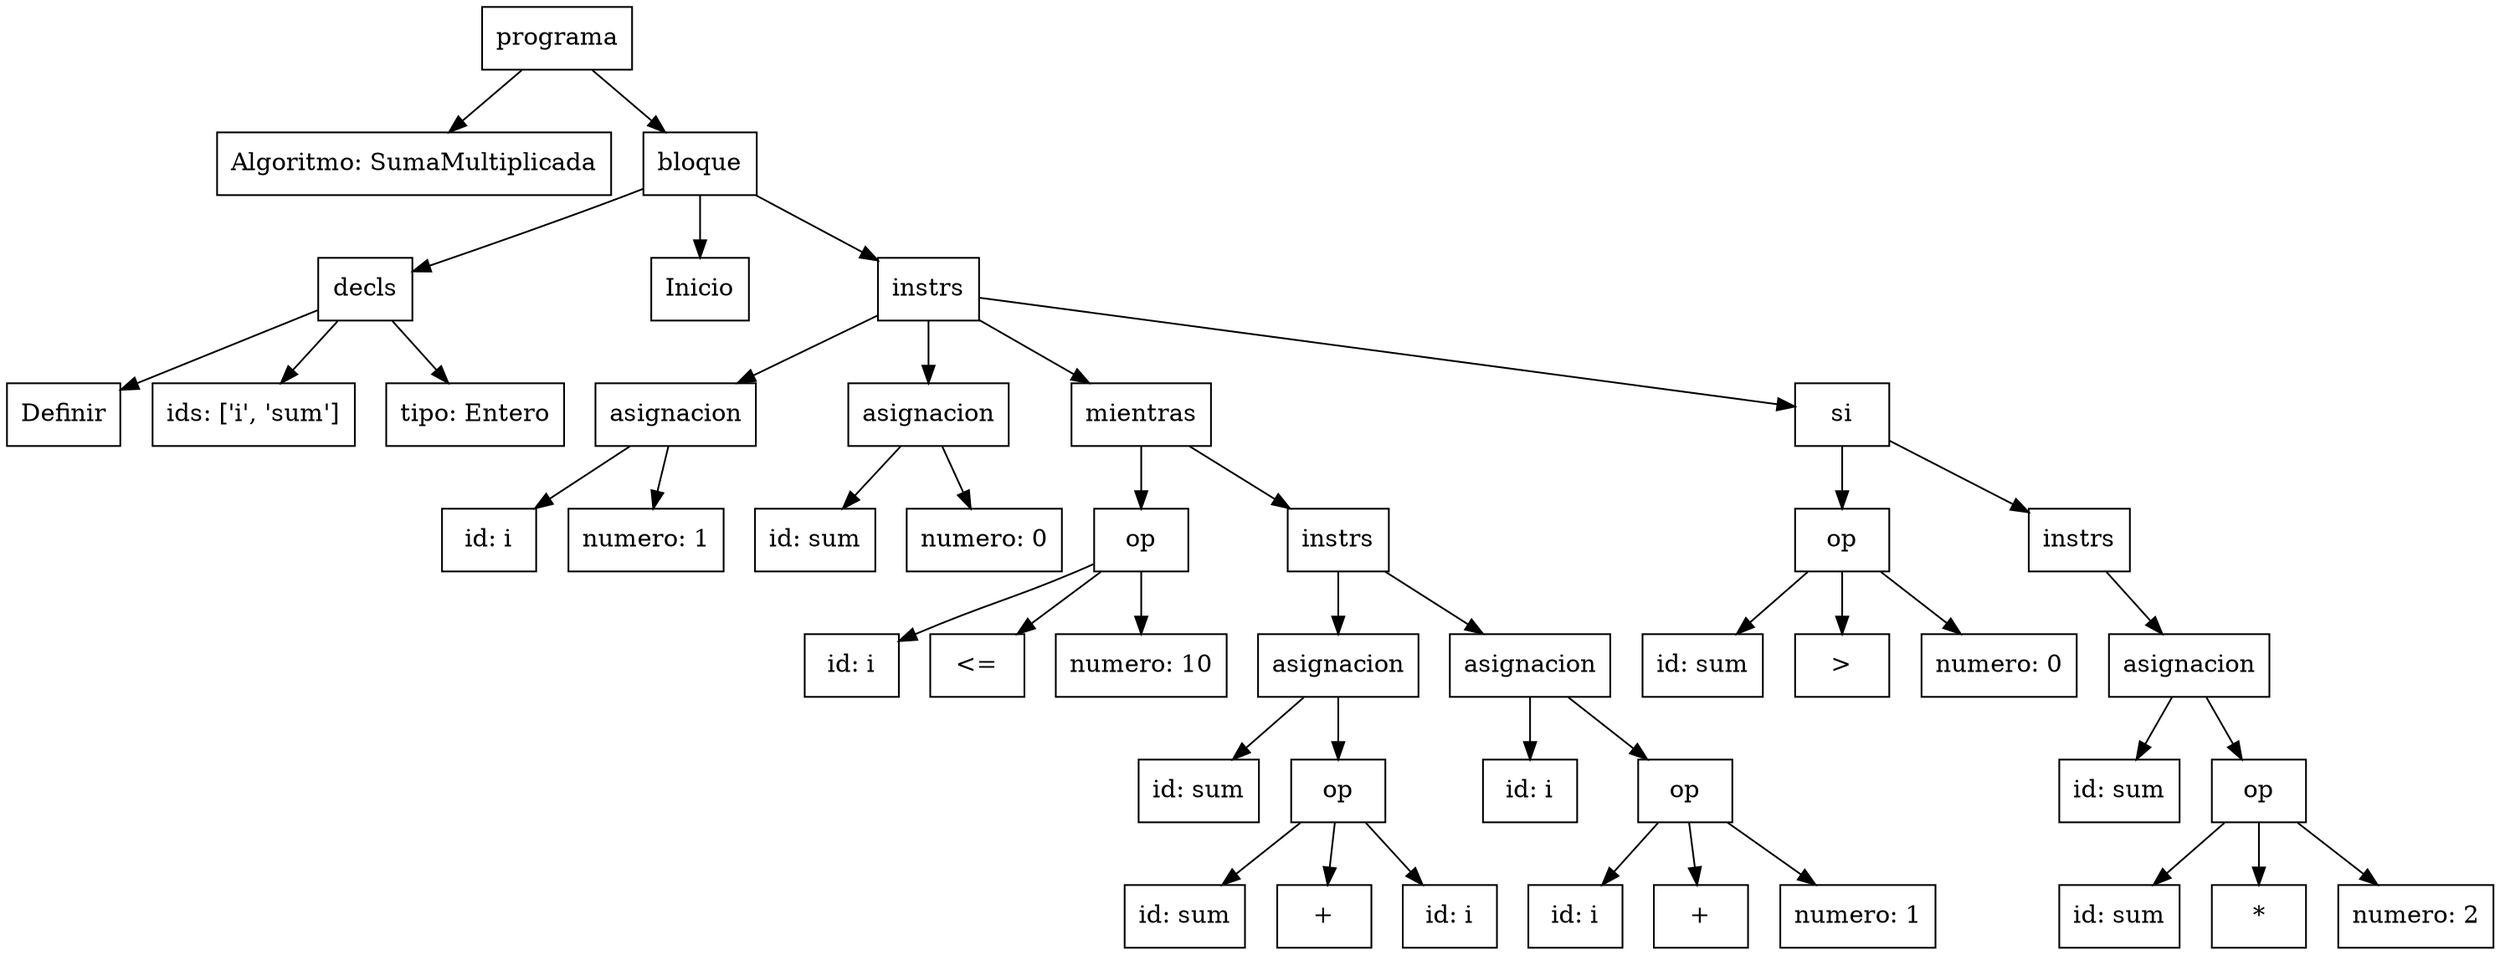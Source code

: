 digraph AST {
  node [shape=box];
  n0 [label="programa"];
  n1 [label="Algoritmo: SumaMultiplicada"];
  n0 -> n1;
  n2 [label="bloque"];
  n3 [label="decls"];
  n4 [label="Definir"];
  n3 -> n4;
  n5 [label="ids: ['i', 'sum']"];
  n3 -> n5;
  n6 [label="tipo: Entero"];
  n3 -> n6;
  n2 -> n3;
  n7 [label="Inicio"];
  n2 -> n7;
  n8 [label="instrs"];
  n9 [label="asignacion"];
  n10 [label="id: i"];
  n9 -> n10;
  n11 [label="numero: 1"];
  n9 -> n11;
  n8 -> n9;
  n12 [label="asignacion"];
  n13 [label="id: sum"];
  n12 -> n13;
  n14 [label="numero: 0"];
  n12 -> n14;
  n8 -> n12;
  n15 [label="mientras"];
  n16 [label="op"];
  n17 [label="id: i"];
  n16 -> n17;
  n18 [label="<="];
  n16 -> n18;
  n19 [label="numero: 10"];
  n16 -> n19;
  n15 -> n16;
  n20 [label="instrs"];
  n21 [label="asignacion"];
  n22 [label="id: sum"];
  n21 -> n22;
  n23 [label="op"];
  n24 [label="id: sum"];
  n23 -> n24;
  n25 [label="+"];
  n23 -> n25;
  n26 [label="id: i"];
  n23 -> n26;
  n21 -> n23;
  n20 -> n21;
  n27 [label="asignacion"];
  n28 [label="id: i"];
  n27 -> n28;
  n29 [label="op"];
  n30 [label="id: i"];
  n29 -> n30;
  n31 [label="+"];
  n29 -> n31;
  n32 [label="numero: 1"];
  n29 -> n32;
  n27 -> n29;
  n20 -> n27;
  n15 -> n20;
  n8 -> n15;
  n33 [label="si"];
  n34 [label="op"];
  n35 [label="id: sum"];
  n34 -> n35;
  n36 [label=">"];
  n34 -> n36;
  n37 [label="numero: 0"];
  n34 -> n37;
  n33 -> n34;
  n38 [label="instrs"];
  n39 [label="asignacion"];
  n40 [label="id: sum"];
  n39 -> n40;
  n41 [label="op"];
  n42 [label="id: sum"];
  n41 -> n42;
  n43 [label="*"];
  n41 -> n43;
  n44 [label="numero: 2"];
  n41 -> n44;
  n39 -> n41;
  n38 -> n39;
  n33 -> n38;
  n8 -> n33;
  n2 -> n8;
  n0 -> n2;
}